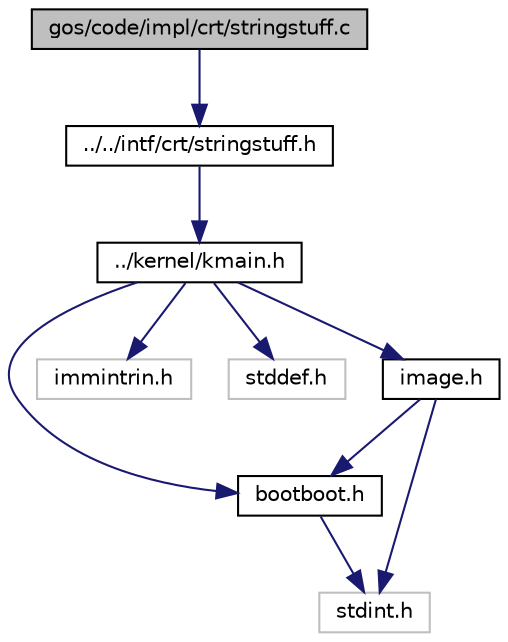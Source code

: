 digraph "gos/code/impl/crt/stringstuff.c"
{
 // INTERACTIVE_SVG=YES
 // LATEX_PDF_SIZE
  edge [fontname="Helvetica",fontsize="10",labelfontname="Helvetica",labelfontsize="10"];
  node [fontname="Helvetica",fontsize="10",shape=record];
  Node1 [label="gos/code/impl/crt/stringstuff.c",height=0.2,width=0.4,color="black", fillcolor="grey75", style="filled", fontcolor="black",tooltip="Implementation of all things string!"];
  Node1 -> Node2 [color="midnightblue",fontsize="10",style="solid",fontname="Helvetica"];
  Node2 [label="../../intf/crt/stringstuff.h",height=0.2,width=0.4,color="black", fillcolor="white", style="filled",URL="$stringstuff_8h.html",tooltip="Everything to do with strings."];
  Node2 -> Node3 [color="midnightblue",fontsize="10",style="solid",fontname="Helvetica"];
  Node3 [label="../kernel/kmain.h",height=0.2,width=0.4,color="black", fillcolor="white", style="filled",URL="$kmain_8h.html",tooltip="File for what we include in the kmain.c file."];
  Node3 -> Node4 [color="midnightblue",fontsize="10",style="solid",fontname="Helvetica"];
  Node4 [label="bootboot.h",height=0.2,width=0.4,color="black", fillcolor="white", style="filled",URL="$bootboot_8h_source.html",tooltip=" "];
  Node4 -> Node5 [color="midnightblue",fontsize="10",style="solid",fontname="Helvetica"];
  Node5 [label="stdint.h",height=0.2,width=0.4,color="grey75", fillcolor="white", style="filled",tooltip=" "];
  Node3 -> Node6 [color="midnightblue",fontsize="10",style="solid",fontname="Helvetica"];
  Node6 [label="immintrin.h",height=0.2,width=0.4,color="grey75", fillcolor="white", style="filled",tooltip=" "];
  Node3 -> Node7 [color="midnightblue",fontsize="10",style="solid",fontname="Helvetica"];
  Node7 [label="stddef.h",height=0.2,width=0.4,color="grey75", fillcolor="white", style="filled",tooltip=" "];
  Node3 -> Node8 [color="midnightblue",fontsize="10",style="solid",fontname="Helvetica"];
  Node8 [label="image.h",height=0.2,width=0.4,color="black", fillcolor="white", style="filled",URL="$image_8h.html",tooltip="Draws images and stuff."];
  Node8 -> Node5 [color="midnightblue",fontsize="10",style="solid",fontname="Helvetica"];
  Node8 -> Node4 [color="midnightblue",fontsize="10",style="solid",fontname="Helvetica"];
}
